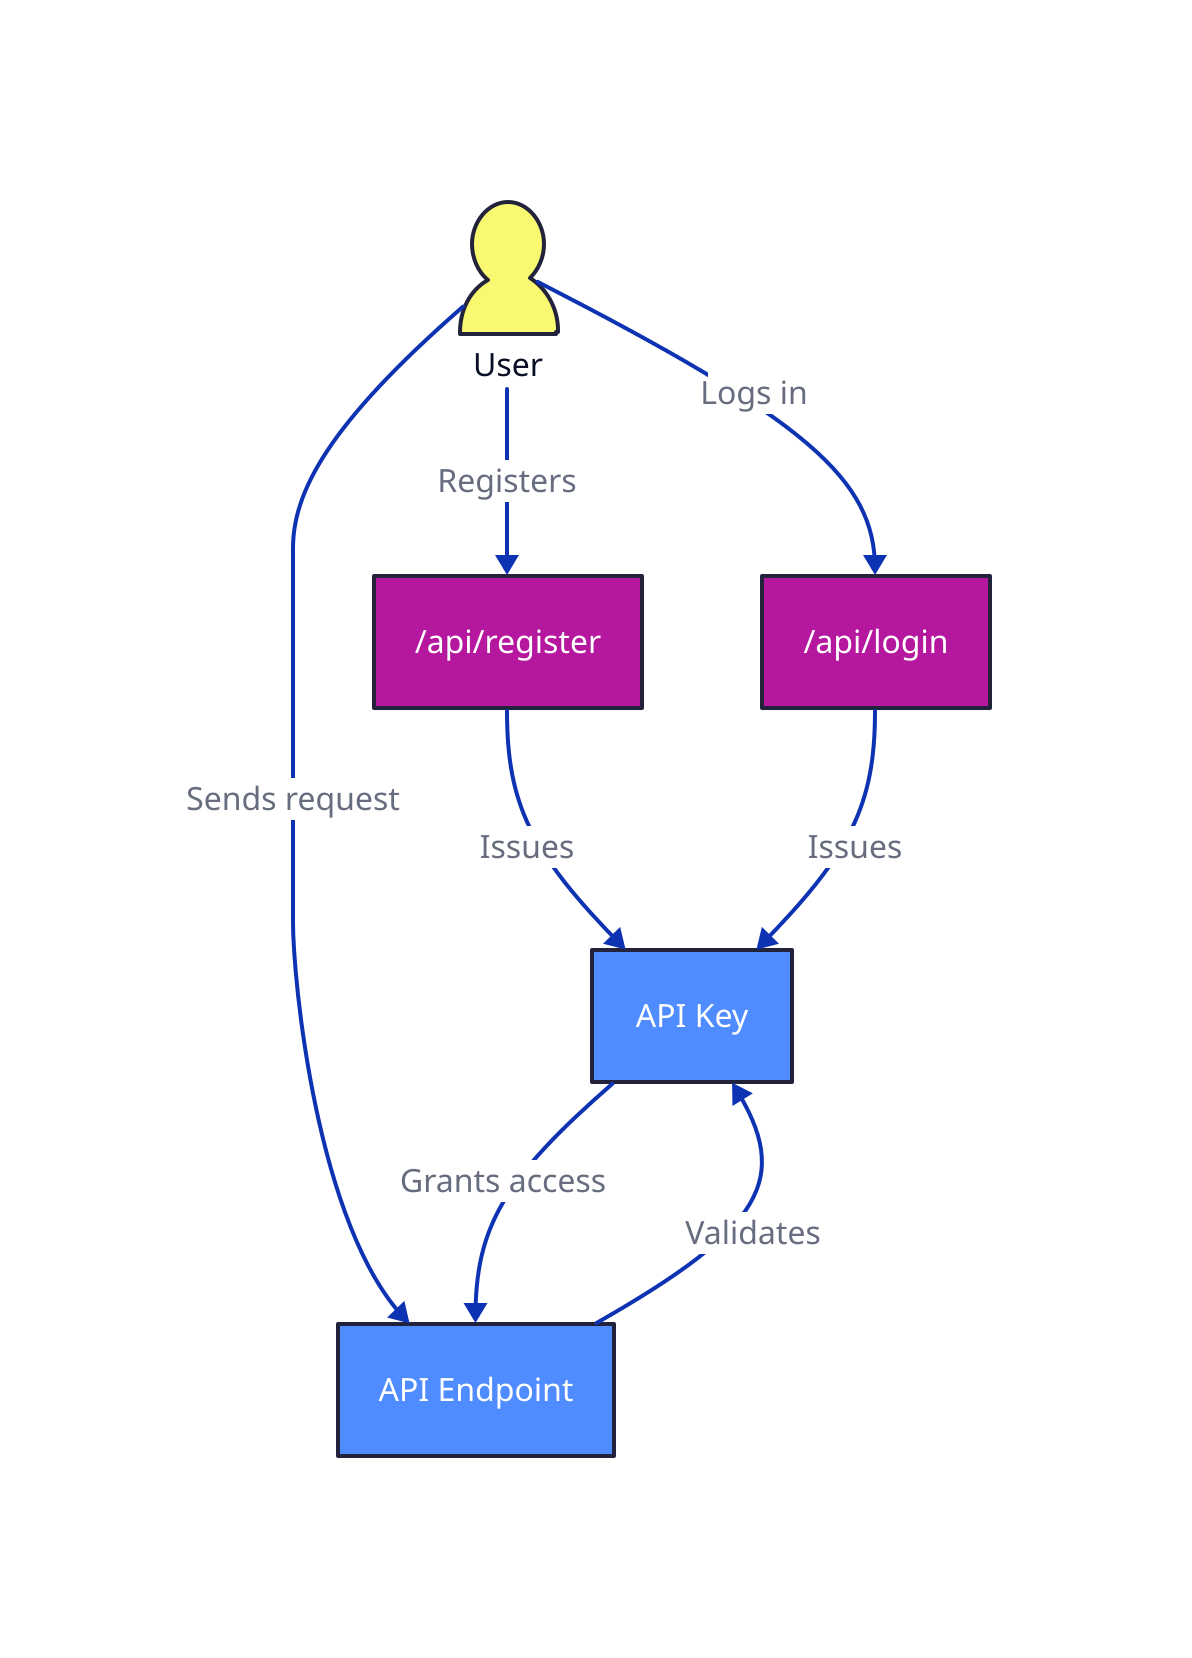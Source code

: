 User: {
  label: "User"
  shape: person
  style: {
    fill: "#f9f871"
    stroke: "#22223b"
  }
}
Register: {
  label: "/api/register"
  shape: rectangle
  style: {
    fill: "#b5179e"
    stroke: "#22223b"
    font-color: "#ffffff"
  }
}
Login: {
  label: "/api/login"
  shape: rectangle
  style: {
    fill: "#b5179e"
    stroke: "#22223b"
    font-color: "#ffffff"
  }
}
APIKey: {
  label: "API Key"
  shape: rectangle
  style: {
    fill: "#4f8cff"
    stroke: "#22223b"
    font-color: "#ffffff"
  }
}
API: {
  label: "API Endpoint"
  shape: rectangle
  style: {
    fill: "#4f8cff"
    stroke: "#22223b"
    font-color: "#ffffff"
  }
}

User -> Register: "Registers"
Register -> APIKey: "Issues"
User -> Login: "Logs in"
Login -> APIKey: "Issues"
User -> API: "Sends request"
API -> APIKey: "Validates"
APIKey -> API: "Grants access"
